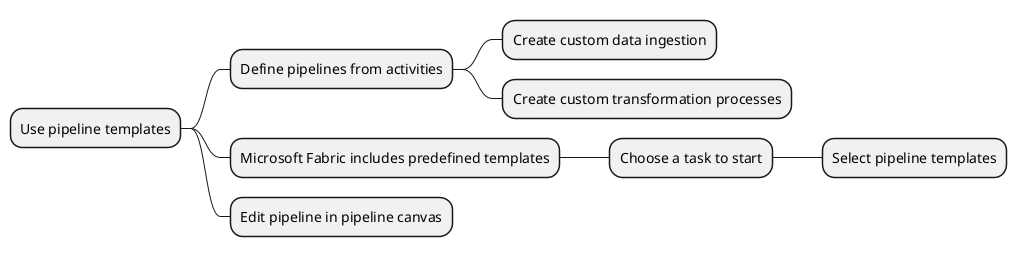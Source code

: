 @startmindmap
* Use pipeline templates
** Define pipelines from activities
*** Create custom data ingestion
*** Create custom transformation processes
** Microsoft Fabric includes predefined templates
*** Choose a task to start
**** Select pipeline templates
** Edit pipeline in pipeline canvas
@endmindmap